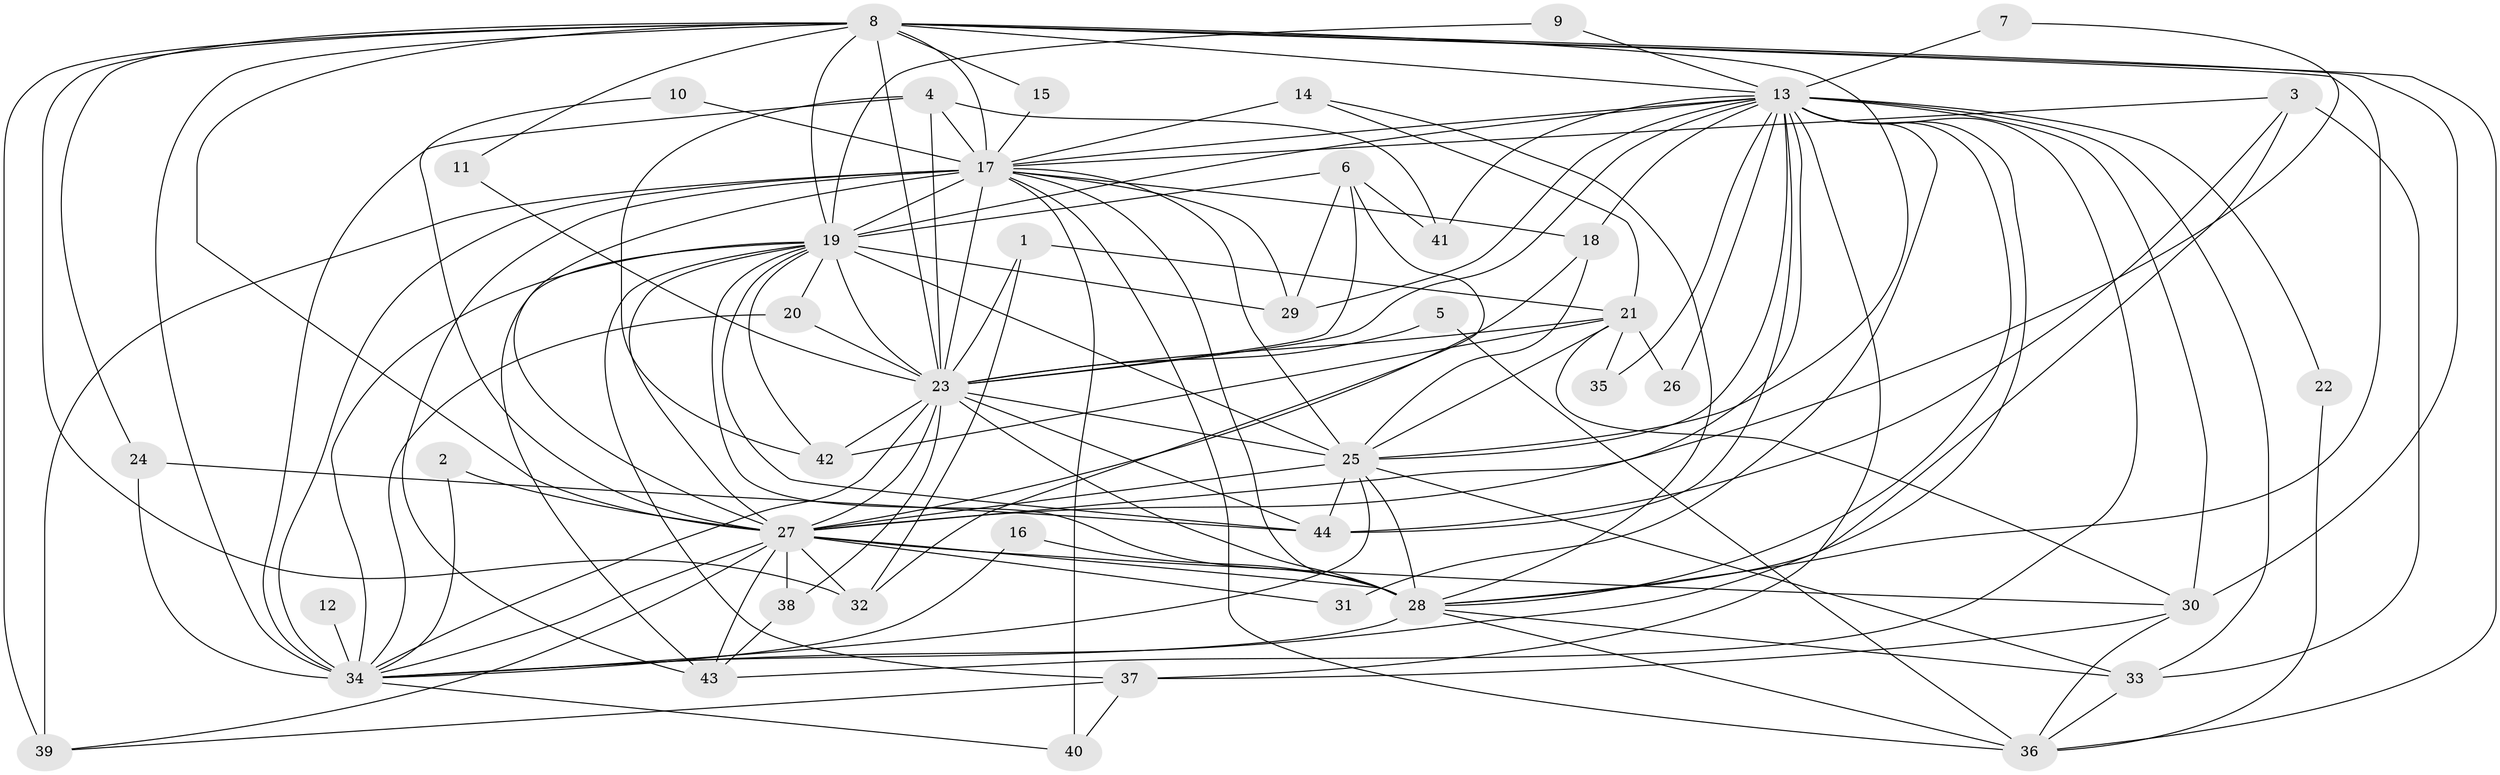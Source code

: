 // original degree distribution, {31: 0.009345794392523364, 22: 0.009345794392523364, 27: 0.009345794392523364, 14: 0.009345794392523364, 16: 0.009345794392523364, 19: 0.009345794392523364, 21: 0.009345794392523364, 17: 0.009345794392523364, 24: 0.009345794392523364, 25: 0.009345794392523364, 3: 0.18691588785046728, 2: 0.5700934579439252, 6: 0.028037383177570093, 8: 0.009345794392523364, 4: 0.07476635514018691, 5: 0.028037383177570093, 7: 0.009345794392523364}
// Generated by graph-tools (version 1.1) at 2025/36/03/04/25 23:36:15]
// undirected, 44 vertices, 135 edges
graph export_dot {
  node [color=gray90,style=filled];
  1;
  2;
  3;
  4;
  5;
  6;
  7;
  8;
  9;
  10;
  11;
  12;
  13;
  14;
  15;
  16;
  17;
  18;
  19;
  20;
  21;
  22;
  23;
  24;
  25;
  26;
  27;
  28;
  29;
  30;
  31;
  32;
  33;
  34;
  35;
  36;
  37;
  38;
  39;
  40;
  41;
  42;
  43;
  44;
  1 -- 21 [weight=1.0];
  1 -- 23 [weight=1.0];
  1 -- 32 [weight=1.0];
  2 -- 27 [weight=1.0];
  2 -- 34 [weight=1.0];
  3 -- 17 [weight=1.0];
  3 -- 28 [weight=1.0];
  3 -- 33 [weight=1.0];
  3 -- 44 [weight=1.0];
  4 -- 17 [weight=1.0];
  4 -- 23 [weight=2.0];
  4 -- 34 [weight=2.0];
  4 -- 41 [weight=1.0];
  4 -- 42 [weight=1.0];
  5 -- 23 [weight=1.0];
  5 -- 36 [weight=1.0];
  6 -- 19 [weight=1.0];
  6 -- 23 [weight=1.0];
  6 -- 29 [weight=1.0];
  6 -- 32 [weight=1.0];
  6 -- 41 [weight=1.0];
  7 -- 13 [weight=1.0];
  7 -- 27 [weight=1.0];
  8 -- 11 [weight=1.0];
  8 -- 13 [weight=1.0];
  8 -- 15 [weight=1.0];
  8 -- 17 [weight=2.0];
  8 -- 19 [weight=2.0];
  8 -- 23 [weight=1.0];
  8 -- 24 [weight=1.0];
  8 -- 25 [weight=2.0];
  8 -- 27 [weight=1.0];
  8 -- 28 [weight=1.0];
  8 -- 30 [weight=1.0];
  8 -- 32 [weight=2.0];
  8 -- 34 [weight=1.0];
  8 -- 36 [weight=1.0];
  8 -- 39 [weight=1.0];
  9 -- 13 [weight=1.0];
  9 -- 19 [weight=1.0];
  10 -- 17 [weight=1.0];
  10 -- 27 [weight=1.0];
  11 -- 23 [weight=1.0];
  12 -- 34 [weight=1.0];
  13 -- 17 [weight=2.0];
  13 -- 18 [weight=1.0];
  13 -- 19 [weight=3.0];
  13 -- 22 [weight=1.0];
  13 -- 23 [weight=1.0];
  13 -- 25 [weight=2.0];
  13 -- 26 [weight=1.0];
  13 -- 27 [weight=1.0];
  13 -- 28 [weight=1.0];
  13 -- 29 [weight=1.0];
  13 -- 30 [weight=1.0];
  13 -- 31 [weight=1.0];
  13 -- 33 [weight=1.0];
  13 -- 34 [weight=1.0];
  13 -- 35 [weight=1.0];
  13 -- 37 [weight=1.0];
  13 -- 41 [weight=1.0];
  13 -- 43 [weight=1.0];
  13 -- 44 [weight=1.0];
  14 -- 17 [weight=2.0];
  14 -- 21 [weight=1.0];
  14 -- 28 [weight=1.0];
  15 -- 17 [weight=2.0];
  16 -- 28 [weight=1.0];
  16 -- 34 [weight=1.0];
  17 -- 18 [weight=1.0];
  17 -- 19 [weight=3.0];
  17 -- 23 [weight=3.0];
  17 -- 25 [weight=3.0];
  17 -- 27 [weight=4.0];
  17 -- 28 [weight=3.0];
  17 -- 29 [weight=2.0];
  17 -- 34 [weight=4.0];
  17 -- 36 [weight=2.0];
  17 -- 39 [weight=2.0];
  17 -- 40 [weight=1.0];
  17 -- 43 [weight=1.0];
  18 -- 25 [weight=1.0];
  18 -- 27 [weight=1.0];
  19 -- 20 [weight=1.0];
  19 -- 23 [weight=2.0];
  19 -- 25 [weight=3.0];
  19 -- 27 [weight=1.0];
  19 -- 28 [weight=1.0];
  19 -- 29 [weight=1.0];
  19 -- 34 [weight=1.0];
  19 -- 37 [weight=1.0];
  19 -- 42 [weight=1.0];
  19 -- 43 [weight=1.0];
  19 -- 44 [weight=1.0];
  20 -- 23 [weight=1.0];
  20 -- 34 [weight=1.0];
  21 -- 23 [weight=1.0];
  21 -- 25 [weight=1.0];
  21 -- 26 [weight=1.0];
  21 -- 30 [weight=1.0];
  21 -- 35 [weight=1.0];
  21 -- 42 [weight=1.0];
  22 -- 36 [weight=1.0];
  23 -- 25 [weight=1.0];
  23 -- 27 [weight=1.0];
  23 -- 28 [weight=1.0];
  23 -- 34 [weight=1.0];
  23 -- 38 [weight=1.0];
  23 -- 42 [weight=1.0];
  23 -- 44 [weight=1.0];
  24 -- 34 [weight=2.0];
  24 -- 44 [weight=1.0];
  25 -- 27 [weight=1.0];
  25 -- 28 [weight=1.0];
  25 -- 33 [weight=1.0];
  25 -- 34 [weight=1.0];
  25 -- 44 [weight=1.0];
  27 -- 28 [weight=2.0];
  27 -- 30 [weight=2.0];
  27 -- 31 [weight=1.0];
  27 -- 32 [weight=1.0];
  27 -- 34 [weight=1.0];
  27 -- 38 [weight=1.0];
  27 -- 39 [weight=1.0];
  27 -- 43 [weight=1.0];
  28 -- 33 [weight=1.0];
  28 -- 34 [weight=1.0];
  28 -- 36 [weight=1.0];
  30 -- 36 [weight=1.0];
  30 -- 37 [weight=1.0];
  33 -- 36 [weight=1.0];
  34 -- 40 [weight=1.0];
  37 -- 39 [weight=1.0];
  37 -- 40 [weight=1.0];
  38 -- 43 [weight=1.0];
}
